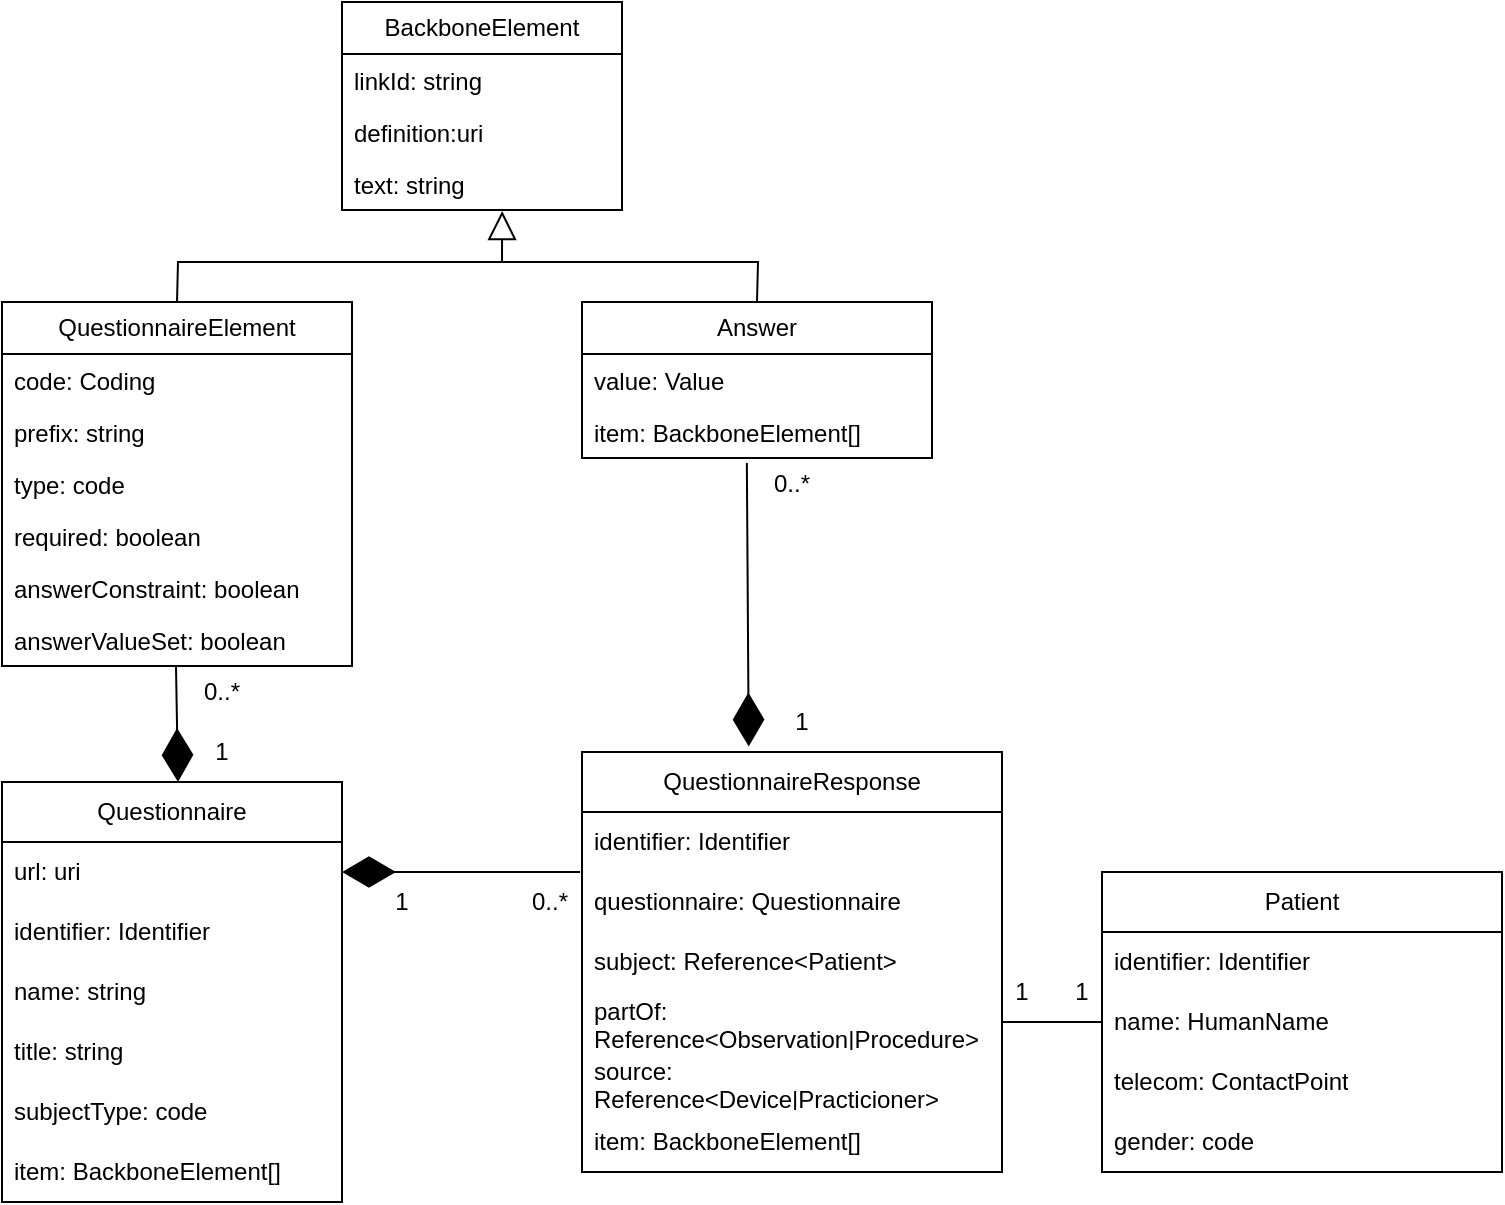 <mxfile version="22.0.4" type="device">
  <diagram name="Seite-1" id="eELBDW2Hm3mxg2VGxO53">
    <mxGraphModel dx="2049" dy="2246" grid="1" gridSize="10" guides="1" tooltips="1" connect="1" arrows="1" fold="1" page="1" pageScale="1" pageWidth="827" pageHeight="1169" math="0" shadow="0">
      <root>
        <mxCell id="0" />
        <mxCell id="1" parent="0" />
        <mxCell id="T8GsMPp7pWGVlUiCcSmv-1" value="QuestionnaireResponse" style="swimlane;fontStyle=0;childLayout=stackLayout;horizontal=1;startSize=30;horizontalStack=0;resizeParent=1;resizeParentMax=0;resizeLast=0;collapsible=1;marginBottom=0;whiteSpace=wrap;html=1;" vertex="1" parent="1">
          <mxGeometry x="400" y="185" width="210" height="210" as="geometry" />
        </mxCell>
        <mxCell id="T8GsMPp7pWGVlUiCcSmv-29" value="identifier: Identifier" style="text;strokeColor=none;fillColor=none;align=left;verticalAlign=middle;spacingLeft=4;spacingRight=4;overflow=hidden;points=[[0,0.5],[1,0.5]];portConstraint=eastwest;rotatable=0;whiteSpace=wrap;html=1;" vertex="1" parent="T8GsMPp7pWGVlUiCcSmv-1">
          <mxGeometry y="30" width="210" height="30" as="geometry" />
        </mxCell>
        <mxCell id="T8GsMPp7pWGVlUiCcSmv-2" value="questionnaire: Questionnaire" style="text;strokeColor=none;fillColor=none;align=left;verticalAlign=middle;spacingLeft=4;spacingRight=4;overflow=hidden;points=[[0,0.5],[1,0.5]];portConstraint=eastwest;rotatable=0;whiteSpace=wrap;html=1;" vertex="1" parent="T8GsMPp7pWGVlUiCcSmv-1">
          <mxGeometry y="60" width="210" height="30" as="geometry" />
        </mxCell>
        <mxCell id="T8GsMPp7pWGVlUiCcSmv-27" value="subject: Reference&amp;lt;Patient&amp;gt;" style="text;strokeColor=none;fillColor=none;align=left;verticalAlign=middle;spacingLeft=4;spacingRight=4;overflow=hidden;points=[[0,0.5],[1,0.5]];portConstraint=eastwest;rotatable=0;whiteSpace=wrap;html=1;" vertex="1" parent="T8GsMPp7pWGVlUiCcSmv-1">
          <mxGeometry y="90" width="210" height="30" as="geometry" />
        </mxCell>
        <mxCell id="T8GsMPp7pWGVlUiCcSmv-32" value="partOf: Reference&amp;lt;Observation|Procedure&amp;gt;" style="text;strokeColor=none;fillColor=none;align=left;verticalAlign=middle;spacingLeft=4;spacingRight=4;overflow=hidden;points=[[0,0.5],[1,0.5]];portConstraint=eastwest;rotatable=0;whiteSpace=wrap;html=1;" vertex="1" parent="T8GsMPp7pWGVlUiCcSmv-1">
          <mxGeometry y="120" width="210" height="30" as="geometry" />
        </mxCell>
        <mxCell id="T8GsMPp7pWGVlUiCcSmv-4" value="source: Reference&amp;lt;Device|Practicioner&amp;gt;" style="text;strokeColor=none;fillColor=none;align=left;verticalAlign=middle;spacingLeft=4;spacingRight=4;overflow=hidden;points=[[0,0.5],[1,0.5]];portConstraint=eastwest;rotatable=0;whiteSpace=wrap;html=1;" vertex="1" parent="T8GsMPp7pWGVlUiCcSmv-1">
          <mxGeometry y="150" width="210" height="30" as="geometry" />
        </mxCell>
        <mxCell id="T8GsMPp7pWGVlUiCcSmv-26" value="item: BackboneElement[]" style="text;strokeColor=none;fillColor=none;align=left;verticalAlign=middle;spacingLeft=4;spacingRight=4;overflow=hidden;points=[[0,0.5],[1,0.5]];portConstraint=eastwest;rotatable=0;whiteSpace=wrap;html=1;" vertex="1" parent="T8GsMPp7pWGVlUiCcSmv-1">
          <mxGeometry y="180" width="210" height="30" as="geometry" />
        </mxCell>
        <mxCell id="T8GsMPp7pWGVlUiCcSmv-5" value="Questionnaire" style="swimlane;fontStyle=0;childLayout=stackLayout;horizontal=1;startSize=30;horizontalStack=0;resizeParent=1;resizeParentMax=0;resizeLast=0;collapsible=1;marginBottom=0;whiteSpace=wrap;html=1;" vertex="1" parent="1">
          <mxGeometry x="110" y="200" width="170" height="210" as="geometry" />
        </mxCell>
        <mxCell id="T8GsMPp7pWGVlUiCcSmv-7" value="url: uri" style="text;strokeColor=none;fillColor=none;align=left;verticalAlign=middle;spacingLeft=4;spacingRight=4;overflow=hidden;points=[[0,0.5],[1,0.5]];portConstraint=eastwest;rotatable=0;whiteSpace=wrap;html=1;" vertex="1" parent="T8GsMPp7pWGVlUiCcSmv-5">
          <mxGeometry y="30" width="170" height="30" as="geometry" />
        </mxCell>
        <mxCell id="T8GsMPp7pWGVlUiCcSmv-22" value="identifier: Identifier" style="text;strokeColor=none;fillColor=none;align=left;verticalAlign=middle;spacingLeft=4;spacingRight=4;overflow=hidden;points=[[0,0.5],[1,0.5]];portConstraint=eastwest;rotatable=0;whiteSpace=wrap;html=1;" vertex="1" parent="T8GsMPp7pWGVlUiCcSmv-5">
          <mxGeometry y="60" width="170" height="30" as="geometry" />
        </mxCell>
        <mxCell id="T8GsMPp7pWGVlUiCcSmv-23" value="name: string" style="text;strokeColor=none;fillColor=none;align=left;verticalAlign=middle;spacingLeft=4;spacingRight=4;overflow=hidden;points=[[0,0.5],[1,0.5]];portConstraint=eastwest;rotatable=0;whiteSpace=wrap;html=1;" vertex="1" parent="T8GsMPp7pWGVlUiCcSmv-5">
          <mxGeometry y="90" width="170" height="30" as="geometry" />
        </mxCell>
        <mxCell id="T8GsMPp7pWGVlUiCcSmv-24" value="title: string" style="text;strokeColor=none;fillColor=none;align=left;verticalAlign=middle;spacingLeft=4;spacingRight=4;overflow=hidden;points=[[0,0.5],[1,0.5]];portConstraint=eastwest;rotatable=0;whiteSpace=wrap;html=1;" vertex="1" parent="T8GsMPp7pWGVlUiCcSmv-5">
          <mxGeometry y="120" width="170" height="30" as="geometry" />
        </mxCell>
        <mxCell id="T8GsMPp7pWGVlUiCcSmv-18" value="subjectType: code" style="text;strokeColor=none;fillColor=none;align=left;verticalAlign=middle;spacingLeft=4;spacingRight=4;overflow=hidden;points=[[0,0.5],[1,0.5]];portConstraint=eastwest;rotatable=0;whiteSpace=wrap;html=1;" vertex="1" parent="T8GsMPp7pWGVlUiCcSmv-5">
          <mxGeometry y="150" width="170" height="30" as="geometry" />
        </mxCell>
        <mxCell id="T8GsMPp7pWGVlUiCcSmv-25" value="item: BackboneElement[]" style="text;strokeColor=none;fillColor=none;align=left;verticalAlign=middle;spacingLeft=4;spacingRight=4;overflow=hidden;points=[[0,0.5],[1,0.5]];portConstraint=eastwest;rotatable=0;whiteSpace=wrap;html=1;" vertex="1" parent="T8GsMPp7pWGVlUiCcSmv-5">
          <mxGeometry y="180" width="170" height="30" as="geometry" />
        </mxCell>
        <mxCell id="T8GsMPp7pWGVlUiCcSmv-9" value="Patient" style="swimlane;fontStyle=0;childLayout=stackLayout;horizontal=1;startSize=30;horizontalStack=0;resizeParent=1;resizeParentMax=0;resizeLast=0;collapsible=1;marginBottom=0;whiteSpace=wrap;html=1;" vertex="1" parent="1">
          <mxGeometry x="660" y="245" width="200" height="150" as="geometry" />
        </mxCell>
        <mxCell id="T8GsMPp7pWGVlUiCcSmv-10" value="identifier: Identifier" style="text;strokeColor=none;fillColor=none;align=left;verticalAlign=middle;spacingLeft=4;spacingRight=4;overflow=hidden;points=[[0,0.5],[1,0.5]];portConstraint=eastwest;rotatable=0;whiteSpace=wrap;html=1;" vertex="1" parent="T8GsMPp7pWGVlUiCcSmv-9">
          <mxGeometry y="30" width="200" height="30" as="geometry" />
        </mxCell>
        <mxCell id="T8GsMPp7pWGVlUiCcSmv-11" value="name: HumanName" style="text;strokeColor=none;fillColor=none;align=left;verticalAlign=middle;spacingLeft=4;spacingRight=4;overflow=hidden;points=[[0,0.5],[1,0.5]];portConstraint=eastwest;rotatable=0;whiteSpace=wrap;html=1;" vertex="1" parent="T8GsMPp7pWGVlUiCcSmv-9">
          <mxGeometry y="60" width="200" height="30" as="geometry" />
        </mxCell>
        <mxCell id="T8GsMPp7pWGVlUiCcSmv-12" value="telecom: ContactPoint" style="text;strokeColor=none;fillColor=none;align=left;verticalAlign=middle;spacingLeft=4;spacingRight=4;overflow=hidden;points=[[0,0.5],[1,0.5]];portConstraint=eastwest;rotatable=0;whiteSpace=wrap;html=1;" vertex="1" parent="T8GsMPp7pWGVlUiCcSmv-9">
          <mxGeometry y="90" width="200" height="30" as="geometry" />
        </mxCell>
        <mxCell id="T8GsMPp7pWGVlUiCcSmv-37" value="gender: code" style="text;strokeColor=none;fillColor=none;align=left;verticalAlign=middle;spacingLeft=4;spacingRight=4;overflow=hidden;points=[[0,0.5],[1,0.5]];portConstraint=eastwest;rotatable=0;whiteSpace=wrap;html=1;" vertex="1" parent="T8GsMPp7pWGVlUiCcSmv-9">
          <mxGeometry y="120" width="200" height="30" as="geometry" />
        </mxCell>
        <mxCell id="T8GsMPp7pWGVlUiCcSmv-16" value="1" style="text;html=1;strokeColor=none;fillColor=none;align=center;verticalAlign=middle;whiteSpace=wrap;rounded=0;" vertex="1" parent="1">
          <mxGeometry x="280" y="245" width="60" height="30" as="geometry" />
        </mxCell>
        <mxCell id="T8GsMPp7pWGVlUiCcSmv-17" value="0..*" style="text;html=1;strokeColor=none;fillColor=none;align=center;verticalAlign=middle;whiteSpace=wrap;rounded=0;" vertex="1" parent="1">
          <mxGeometry x="354" y="245" width="60" height="30" as="geometry" />
        </mxCell>
        <mxCell id="T8GsMPp7pWGVlUiCcSmv-28" value="" style="endArrow=none;html=1;rounded=0;exitX=0;exitY=0.5;exitDx=0;exitDy=0;entryX=1;entryY=0.5;entryDx=0;entryDy=0;" edge="1" parent="1" source="T8GsMPp7pWGVlUiCcSmv-11" target="T8GsMPp7pWGVlUiCcSmv-32">
          <mxGeometry width="50" height="50" relative="1" as="geometry">
            <mxPoint x="420" y="470" as="sourcePoint" />
            <mxPoint x="610" y="310" as="targetPoint" />
          </mxGeometry>
        </mxCell>
        <mxCell id="T8GsMPp7pWGVlUiCcSmv-34" value="1" style="text;html=1;strokeColor=none;fillColor=none;align=center;verticalAlign=middle;whiteSpace=wrap;rounded=0;" vertex="1" parent="1">
          <mxGeometry x="590" y="290" width="60" height="30" as="geometry" />
        </mxCell>
        <mxCell id="T8GsMPp7pWGVlUiCcSmv-36" value="1" style="text;html=1;strokeColor=none;fillColor=none;align=center;verticalAlign=middle;whiteSpace=wrap;rounded=0;" vertex="1" parent="1">
          <mxGeometry x="620" y="290" width="60" height="30" as="geometry" />
        </mxCell>
        <mxCell id="T8GsMPp7pWGVlUiCcSmv-38" value="" style="endArrow=diamondThin;endFill=1;endSize=24;html=1;rounded=0;entryX=1;entryY=0.5;entryDx=0;entryDy=0;exitX=0.75;exitY=0;exitDx=0;exitDy=0;" edge="1" parent="1" source="T8GsMPp7pWGVlUiCcSmv-17" target="T8GsMPp7pWGVlUiCcSmv-7">
          <mxGeometry width="160" relative="1" as="geometry">
            <mxPoint x="330" y="390" as="sourcePoint" />
            <mxPoint x="490" y="390" as="targetPoint" />
          </mxGeometry>
        </mxCell>
        <mxCell id="T8GsMPp7pWGVlUiCcSmv-46" value="BackboneElement" style="swimlane;fontStyle=0;childLayout=stackLayout;horizontal=1;startSize=26;fillColor=none;horizontalStack=0;resizeParent=1;resizeParentMax=0;resizeLast=0;collapsible=1;marginBottom=0;whiteSpace=wrap;html=1;" vertex="1" parent="1">
          <mxGeometry x="280" y="-190" width="140" height="104" as="geometry" />
        </mxCell>
        <mxCell id="T8GsMPp7pWGVlUiCcSmv-47" value="linkId: string" style="text;strokeColor=none;fillColor=none;align=left;verticalAlign=top;spacingLeft=4;spacingRight=4;overflow=hidden;rotatable=0;points=[[0,0.5],[1,0.5]];portConstraint=eastwest;whiteSpace=wrap;html=1;" vertex="1" parent="T8GsMPp7pWGVlUiCcSmv-46">
          <mxGeometry y="26" width="140" height="26" as="geometry" />
        </mxCell>
        <mxCell id="T8GsMPp7pWGVlUiCcSmv-48" value="definition:uri" style="text;strokeColor=none;fillColor=none;align=left;verticalAlign=top;spacingLeft=4;spacingRight=4;overflow=hidden;rotatable=0;points=[[0,0.5],[1,0.5]];portConstraint=eastwest;whiteSpace=wrap;html=1;" vertex="1" parent="T8GsMPp7pWGVlUiCcSmv-46">
          <mxGeometry y="52" width="140" height="26" as="geometry" />
        </mxCell>
        <mxCell id="T8GsMPp7pWGVlUiCcSmv-49" value="text: string" style="text;strokeColor=none;fillColor=none;align=left;verticalAlign=top;spacingLeft=4;spacingRight=4;overflow=hidden;rotatable=0;points=[[0,0.5],[1,0.5]];portConstraint=eastwest;whiteSpace=wrap;html=1;" vertex="1" parent="T8GsMPp7pWGVlUiCcSmv-46">
          <mxGeometry y="78" width="140" height="26" as="geometry" />
        </mxCell>
        <mxCell id="T8GsMPp7pWGVlUiCcSmv-57" value="Answer" style="swimlane;fontStyle=0;childLayout=stackLayout;horizontal=1;startSize=26;fillColor=none;horizontalStack=0;resizeParent=1;resizeParentMax=0;resizeLast=0;collapsible=1;marginBottom=0;whiteSpace=wrap;html=1;" vertex="1" parent="1">
          <mxGeometry x="400" y="-40" width="175" height="78" as="geometry" />
        </mxCell>
        <mxCell id="T8GsMPp7pWGVlUiCcSmv-58" value="value: Value" style="text;strokeColor=none;fillColor=none;align=left;verticalAlign=top;spacingLeft=4;spacingRight=4;overflow=hidden;rotatable=0;points=[[0,0.5],[1,0.5]];portConstraint=eastwest;whiteSpace=wrap;html=1;" vertex="1" parent="T8GsMPp7pWGVlUiCcSmv-57">
          <mxGeometry y="26" width="175" height="26" as="geometry" />
        </mxCell>
        <mxCell id="T8GsMPp7pWGVlUiCcSmv-59" value="item: BackboneElement[]" style="text;strokeColor=none;fillColor=none;align=left;verticalAlign=top;spacingLeft=4;spacingRight=4;overflow=hidden;rotatable=0;points=[[0,0.5],[1,0.5]];portConstraint=eastwest;whiteSpace=wrap;html=1;" vertex="1" parent="T8GsMPp7pWGVlUiCcSmv-57">
          <mxGeometry y="52" width="175" height="26" as="geometry" />
        </mxCell>
        <mxCell id="T8GsMPp7pWGVlUiCcSmv-61" value="QuestionnaireElement" style="swimlane;fontStyle=0;childLayout=stackLayout;horizontal=1;startSize=26;fillColor=none;horizontalStack=0;resizeParent=1;resizeParentMax=0;resizeLast=0;collapsible=1;marginBottom=0;whiteSpace=wrap;html=1;" vertex="1" parent="1">
          <mxGeometry x="110" y="-40" width="175" height="182" as="geometry" />
        </mxCell>
        <mxCell id="T8GsMPp7pWGVlUiCcSmv-62" value="code: Coding" style="text;strokeColor=none;fillColor=none;align=left;verticalAlign=top;spacingLeft=4;spacingRight=4;overflow=hidden;rotatable=0;points=[[0,0.5],[1,0.5]];portConstraint=eastwest;whiteSpace=wrap;html=1;" vertex="1" parent="T8GsMPp7pWGVlUiCcSmv-61">
          <mxGeometry y="26" width="175" height="26" as="geometry" />
        </mxCell>
        <mxCell id="T8GsMPp7pWGVlUiCcSmv-63" value="prefix: string" style="text;strokeColor=none;fillColor=none;align=left;verticalAlign=top;spacingLeft=4;spacingRight=4;overflow=hidden;rotatable=0;points=[[0,0.5],[1,0.5]];portConstraint=eastwest;whiteSpace=wrap;html=1;" vertex="1" parent="T8GsMPp7pWGVlUiCcSmv-61">
          <mxGeometry y="52" width="175" height="26" as="geometry" />
        </mxCell>
        <mxCell id="T8GsMPp7pWGVlUiCcSmv-64" value="type: code" style="text;strokeColor=none;fillColor=none;align=left;verticalAlign=top;spacingLeft=4;spacingRight=4;overflow=hidden;rotatable=0;points=[[0,0.5],[1,0.5]];portConstraint=eastwest;whiteSpace=wrap;html=1;" vertex="1" parent="T8GsMPp7pWGVlUiCcSmv-61">
          <mxGeometry y="78" width="175" height="26" as="geometry" />
        </mxCell>
        <mxCell id="T8GsMPp7pWGVlUiCcSmv-65" value="required: boolean" style="text;strokeColor=none;fillColor=none;align=left;verticalAlign=top;spacingLeft=4;spacingRight=4;overflow=hidden;rotatable=0;points=[[0,0.5],[1,0.5]];portConstraint=eastwest;whiteSpace=wrap;html=1;" vertex="1" parent="T8GsMPp7pWGVlUiCcSmv-61">
          <mxGeometry y="104" width="175" height="26" as="geometry" />
        </mxCell>
        <mxCell id="T8GsMPp7pWGVlUiCcSmv-66" value="answerConstraint: boolean" style="text;strokeColor=none;fillColor=none;align=left;verticalAlign=top;spacingLeft=4;spacingRight=4;overflow=hidden;rotatable=0;points=[[0,0.5],[1,0.5]];portConstraint=eastwest;whiteSpace=wrap;html=1;" vertex="1" parent="T8GsMPp7pWGVlUiCcSmv-61">
          <mxGeometry y="130" width="175" height="26" as="geometry" />
        </mxCell>
        <mxCell id="T8GsMPp7pWGVlUiCcSmv-67" value="answerValueSet: boolean" style="text;strokeColor=none;fillColor=none;align=left;verticalAlign=top;spacingLeft=4;spacingRight=4;overflow=hidden;rotatable=0;points=[[0,0.5],[1,0.5]];portConstraint=eastwest;whiteSpace=wrap;html=1;" vertex="1" parent="T8GsMPp7pWGVlUiCcSmv-61">
          <mxGeometry y="156" width="175" height="26" as="geometry" />
        </mxCell>
        <mxCell id="T8GsMPp7pWGVlUiCcSmv-68" value="" style="endArrow=block;endFill=0;endSize=12;html=1;rounded=0;entryX=0.572;entryY=1.019;entryDx=0;entryDy=0;entryPerimeter=0;exitX=0.5;exitY=0;exitDx=0;exitDy=0;" edge="1" parent="1" source="T8GsMPp7pWGVlUiCcSmv-61" target="T8GsMPp7pWGVlUiCcSmv-49">
          <mxGeometry width="160" relative="1" as="geometry">
            <mxPoint x="330" y="90" as="sourcePoint" />
            <mxPoint x="490" y="90" as="targetPoint" />
            <Array as="points">
              <mxPoint x="198" y="-60" />
              <mxPoint x="280" y="-60" />
              <mxPoint x="360" y="-60" />
            </Array>
          </mxGeometry>
        </mxCell>
        <mxCell id="T8GsMPp7pWGVlUiCcSmv-72" value="" style="endArrow=none;html=1;rounded=0;exitX=0.5;exitY=0;exitDx=0;exitDy=0;" edge="1" parent="1" source="T8GsMPp7pWGVlUiCcSmv-57">
          <mxGeometry width="50" height="50" relative="1" as="geometry">
            <mxPoint x="430" y="-40" as="sourcePoint" />
            <mxPoint x="360" y="-60" as="targetPoint" />
            <Array as="points">
              <mxPoint x="488" y="-60" />
            </Array>
          </mxGeometry>
        </mxCell>
        <mxCell id="T8GsMPp7pWGVlUiCcSmv-75" value="" style="endArrow=diamondThin;endFill=1;endSize=24;html=1;rounded=0;exitX=0.471;exitY=1.096;exitDx=0;exitDy=0;exitPerimeter=0;entryX=0.397;entryY=-0.013;entryDx=0;entryDy=0;entryPerimeter=0;" edge="1" parent="1" source="T8GsMPp7pWGVlUiCcSmv-59" target="T8GsMPp7pWGVlUiCcSmv-1">
          <mxGeometry width="160" relative="1" as="geometry">
            <mxPoint x="450" y="90" as="sourcePoint" />
            <mxPoint x="610" y="90" as="targetPoint" />
          </mxGeometry>
        </mxCell>
        <mxCell id="T8GsMPp7pWGVlUiCcSmv-76" value="" style="endArrow=diamondThin;endFill=1;endSize=24;html=1;rounded=0;exitX=0.471;exitY=1.096;exitDx=0;exitDy=0;exitPerimeter=0;" edge="1" parent="1">
          <mxGeometry width="160" relative="1" as="geometry">
            <mxPoint x="197" y="142" as="sourcePoint" />
            <mxPoint x="198" y="200" as="targetPoint" />
          </mxGeometry>
        </mxCell>
        <mxCell id="T8GsMPp7pWGVlUiCcSmv-77" value="0..*" style="text;html=1;strokeColor=none;fillColor=none;align=center;verticalAlign=middle;whiteSpace=wrap;rounded=0;" vertex="1" parent="1">
          <mxGeometry x="475" y="36" width="60" height="30" as="geometry" />
        </mxCell>
        <mxCell id="T8GsMPp7pWGVlUiCcSmv-78" value="0..*" style="text;html=1;strokeColor=none;fillColor=none;align=center;verticalAlign=middle;whiteSpace=wrap;rounded=0;" vertex="1" parent="1">
          <mxGeometry x="190" y="140" width="60" height="30" as="geometry" />
        </mxCell>
        <mxCell id="T8GsMPp7pWGVlUiCcSmv-79" value="1" style="text;html=1;strokeColor=none;fillColor=none;align=center;verticalAlign=middle;whiteSpace=wrap;rounded=0;" vertex="1" parent="1">
          <mxGeometry x="480" y="155" width="60" height="30" as="geometry" />
        </mxCell>
        <mxCell id="T8GsMPp7pWGVlUiCcSmv-80" value="1" style="text;html=1;strokeColor=none;fillColor=none;align=center;verticalAlign=middle;whiteSpace=wrap;rounded=0;" vertex="1" parent="1">
          <mxGeometry x="190" y="170" width="60" height="30" as="geometry" />
        </mxCell>
      </root>
    </mxGraphModel>
  </diagram>
</mxfile>
